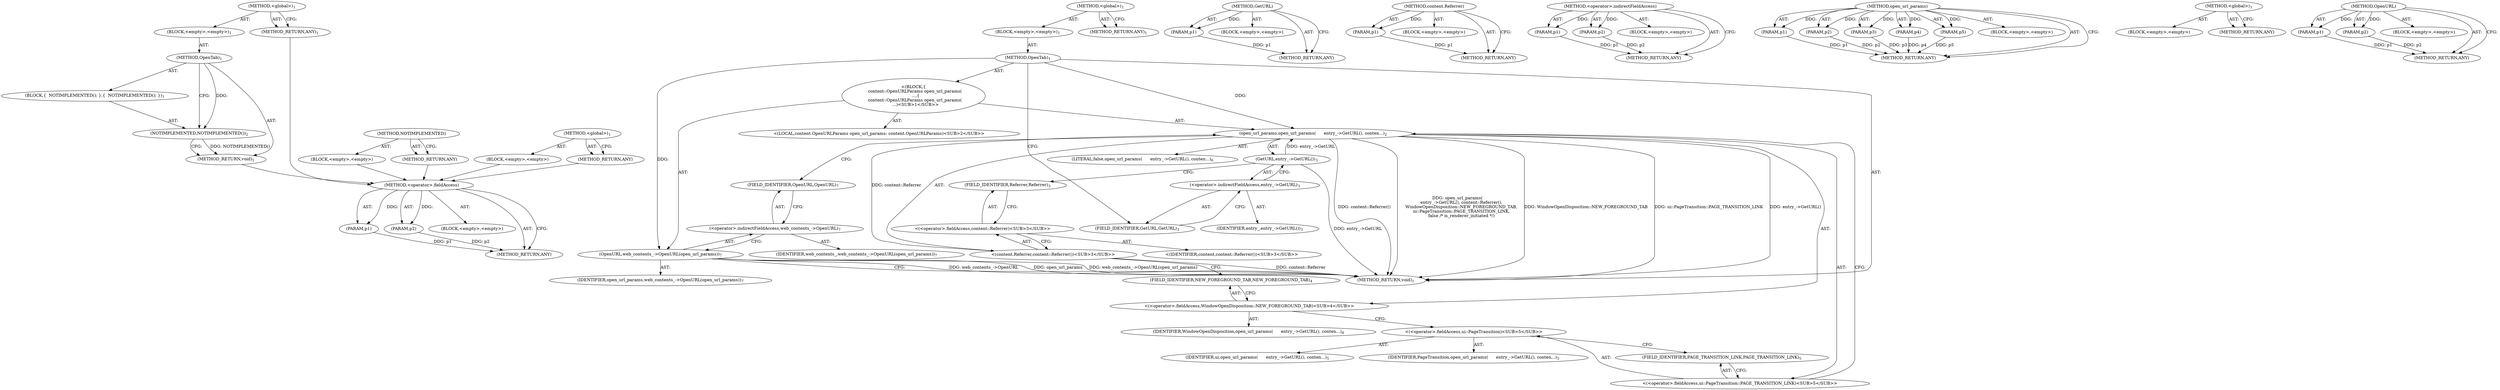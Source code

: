 digraph "OpenURL" {
vulnerable_6 [label=<(METHOD,&lt;global&gt;)<SUB>1</SUB>>];
vulnerable_7 [label=<(BLOCK,&lt;empty&gt;,&lt;empty&gt;)<SUB>1</SUB>>];
vulnerable_8 [label=<(METHOD,OpenTab)<SUB>1</SUB>>];
vulnerable_9 [label=<(BLOCK,{
  NOTIMPLEMENTED();
 },{
  NOTIMPLEMENTED();
 })<SUB>1</SUB>>];
vulnerable_10 [label=<(NOTIMPLEMENTED,NOTIMPLEMENTED())<SUB>2</SUB>>];
vulnerable_11 [label=<(METHOD_RETURN,void)<SUB>1</SUB>>];
vulnerable_13 [label=<(METHOD_RETURN,ANY)<SUB>1</SUB>>];
vulnerable_26 [label=<(METHOD,NOTIMPLEMENTED)>];
vulnerable_27 [label=<(BLOCK,&lt;empty&gt;,&lt;empty&gt;)>];
vulnerable_28 [label=<(METHOD_RETURN,ANY)>];
vulnerable_20 [label=<(METHOD,&lt;global&gt;)<SUB>1</SUB>>];
vulnerable_21 [label=<(BLOCK,&lt;empty&gt;,&lt;empty&gt;)>];
vulnerable_22 [label=<(METHOD_RETURN,ANY)>];
fixed_76 [label=<(METHOD,&lt;operator&gt;.fieldAccess)>];
fixed_77 [label=<(PARAM,p1)>];
fixed_78 [label=<(PARAM,p2)>];
fixed_79 [label=<(BLOCK,&lt;empty&gt;,&lt;empty&gt;)>];
fixed_80 [label=<(METHOD_RETURN,ANY)>];
fixed_6 [label=<(METHOD,&lt;global&gt;)<SUB>1</SUB>>];
fixed_7 [label=<(BLOCK,&lt;empty&gt;,&lt;empty&gt;)<SUB>1</SUB>>];
fixed_8 [label=<(METHOD,OpenTab)<SUB>1</SUB>>];
fixed_9 [label="<(BLOCK,{
  content::OpenURLParams open_url_params(
   ...,{
  content::OpenURLParams open_url_params(
   ...)<SUB>1</SUB>>"];
fixed_10 [label="<(LOCAL,content.OpenURLParams open_url_params: content.OpenURLParams)<SUB>2</SUB>>"];
fixed_11 [label=<(open_url_params,open_url_params(
      entry_-&gt;GetURL(), conten...)<SUB>2</SUB>>];
fixed_12 [label=<(GetURL,entry_-&gt;GetURL())<SUB>3</SUB>>];
fixed_13 [label=<(&lt;operator&gt;.indirectFieldAccess,entry_-&gt;GetURL)<SUB>3</SUB>>];
fixed_14 [label=<(IDENTIFIER,entry_,entry_-&gt;GetURL())<SUB>3</SUB>>];
fixed_15 [label=<(FIELD_IDENTIFIER,GetURL,GetURL)<SUB>3</SUB>>];
fixed_16 [label="<(content.Referrer,content::Referrer())<SUB>3</SUB>>"];
fixed_17 [label="<(&lt;operator&gt;.fieldAccess,content::Referrer)<SUB>3</SUB>>"];
fixed_18 [label="<(IDENTIFIER,content,content::Referrer())<SUB>3</SUB>>"];
fixed_19 [label=<(FIELD_IDENTIFIER,Referrer,Referrer)<SUB>3</SUB>>];
fixed_20 [label="<(&lt;operator&gt;.fieldAccess,WindowOpenDisposition::NEW_FOREGROUND_TAB)<SUB>4</SUB>>"];
fixed_21 [label=<(IDENTIFIER,WindowOpenDisposition,open_url_params(
      entry_-&gt;GetURL(), conten...)<SUB>4</SUB>>];
fixed_22 [label=<(FIELD_IDENTIFIER,NEW_FOREGROUND_TAB,NEW_FOREGROUND_TAB)<SUB>4</SUB>>];
fixed_23 [label="<(&lt;operator&gt;.fieldAccess,ui::PageTransition::PAGE_TRANSITION_LINK)<SUB>5</SUB>>"];
fixed_24 [label="<(&lt;operator&gt;.fieldAccess,ui::PageTransition)<SUB>5</SUB>>"];
fixed_25 [label=<(IDENTIFIER,ui,open_url_params(
      entry_-&gt;GetURL(), conten...)<SUB>5</SUB>>];
fixed_26 [label=<(IDENTIFIER,PageTransition,open_url_params(
      entry_-&gt;GetURL(), conten...)<SUB>5</SUB>>];
fixed_27 [label=<(FIELD_IDENTIFIER,PAGE_TRANSITION_LINK,PAGE_TRANSITION_LINK)<SUB>5</SUB>>];
fixed_28 [label=<(LITERAL,false,open_url_params(
      entry_-&gt;GetURL(), conten...)<SUB>6</SUB>>];
fixed_29 [label=<(OpenURL,web_contents_-&gt;OpenURL(open_url_params))<SUB>7</SUB>>];
fixed_30 [label=<(&lt;operator&gt;.indirectFieldAccess,web_contents_-&gt;OpenURL)<SUB>7</SUB>>];
fixed_31 [label=<(IDENTIFIER,web_contents_,web_contents_-&gt;OpenURL(open_url_params))<SUB>7</SUB>>];
fixed_32 [label=<(FIELD_IDENTIFIER,OpenURL,OpenURL)<SUB>7</SUB>>];
fixed_33 [label=<(IDENTIFIER,open_url_params,web_contents_-&gt;OpenURL(open_url_params))<SUB>7</SUB>>];
fixed_34 [label=<(METHOD_RETURN,void)<SUB>1</SUB>>];
fixed_36 [label=<(METHOD_RETURN,ANY)<SUB>1</SUB>>];
fixed_63 [label=<(METHOD,GetURL)>];
fixed_64 [label=<(PARAM,p1)>];
fixed_65 [label=<(BLOCK,&lt;empty&gt;,&lt;empty&gt;)>];
fixed_66 [label=<(METHOD_RETURN,ANY)>];
fixed_72 [label=<(METHOD,content.Referrer)>];
fixed_73 [label=<(PARAM,p1)>];
fixed_74 [label=<(BLOCK,&lt;empty&gt;,&lt;empty&gt;)>];
fixed_75 [label=<(METHOD_RETURN,ANY)>];
fixed_67 [label=<(METHOD,&lt;operator&gt;.indirectFieldAccess)>];
fixed_68 [label=<(PARAM,p1)>];
fixed_69 [label=<(PARAM,p2)>];
fixed_70 [label=<(BLOCK,&lt;empty&gt;,&lt;empty&gt;)>];
fixed_71 [label=<(METHOD_RETURN,ANY)>];
fixed_55 [label=<(METHOD,open_url_params)>];
fixed_56 [label=<(PARAM,p1)>];
fixed_57 [label=<(PARAM,p2)>];
fixed_58 [label=<(PARAM,p3)>];
fixed_59 [label=<(PARAM,p4)>];
fixed_60 [label=<(PARAM,p5)>];
fixed_61 [label=<(BLOCK,&lt;empty&gt;,&lt;empty&gt;)>];
fixed_62 [label=<(METHOD_RETURN,ANY)>];
fixed_49 [label=<(METHOD,&lt;global&gt;)<SUB>1</SUB>>];
fixed_50 [label=<(BLOCK,&lt;empty&gt;,&lt;empty&gt;)>];
fixed_51 [label=<(METHOD_RETURN,ANY)>];
fixed_81 [label=<(METHOD,OpenURL)>];
fixed_82 [label=<(PARAM,p1)>];
fixed_83 [label=<(PARAM,p2)>];
fixed_84 [label=<(BLOCK,&lt;empty&gt;,&lt;empty&gt;)>];
fixed_85 [label=<(METHOD_RETURN,ANY)>];
vulnerable_6 -> vulnerable_7  [key=0, label="AST: "];
vulnerable_6 -> vulnerable_13  [key=0, label="AST: "];
vulnerable_6 -> vulnerable_13  [key=1, label="CFG: "];
vulnerable_7 -> vulnerable_8  [key=0, label="AST: "];
vulnerable_8 -> vulnerable_9  [key=0, label="AST: "];
vulnerable_8 -> vulnerable_11  [key=0, label="AST: "];
vulnerable_8 -> vulnerable_10  [key=0, label="CFG: "];
vulnerable_8 -> vulnerable_10  [key=1, label="DDG: "];
vulnerable_9 -> vulnerable_10  [key=0, label="AST: "];
vulnerable_10 -> vulnerable_11  [key=0, label="CFG: "];
vulnerable_10 -> vulnerable_11  [key=1, label="DDG: NOTIMPLEMENTED()"];
vulnerable_11 -> fixed_76  [key=0];
vulnerable_13 -> fixed_76  [key=0];
vulnerable_26 -> vulnerable_27  [key=0, label="AST: "];
vulnerable_26 -> vulnerable_28  [key=0, label="AST: "];
vulnerable_26 -> vulnerable_28  [key=1, label="CFG: "];
vulnerable_27 -> fixed_76  [key=0];
vulnerable_28 -> fixed_76  [key=0];
vulnerable_20 -> vulnerable_21  [key=0, label="AST: "];
vulnerable_20 -> vulnerable_22  [key=0, label="AST: "];
vulnerable_20 -> vulnerable_22  [key=1, label="CFG: "];
vulnerable_21 -> fixed_76  [key=0];
vulnerable_22 -> fixed_76  [key=0];
fixed_76 -> fixed_77  [key=0, label="AST: "];
fixed_76 -> fixed_77  [key=1, label="DDG: "];
fixed_76 -> fixed_79  [key=0, label="AST: "];
fixed_76 -> fixed_78  [key=0, label="AST: "];
fixed_76 -> fixed_78  [key=1, label="DDG: "];
fixed_76 -> fixed_80  [key=0, label="AST: "];
fixed_76 -> fixed_80  [key=1, label="CFG: "];
fixed_77 -> fixed_80  [key=0, label="DDG: p1"];
fixed_78 -> fixed_80  [key=0, label="DDG: p2"];
fixed_6 -> fixed_7  [key=0, label="AST: "];
fixed_6 -> fixed_36  [key=0, label="AST: "];
fixed_6 -> fixed_36  [key=1, label="CFG: "];
fixed_7 -> fixed_8  [key=0, label="AST: "];
fixed_8 -> fixed_9  [key=0, label="AST: "];
fixed_8 -> fixed_34  [key=0, label="AST: "];
fixed_8 -> fixed_15  [key=0, label="CFG: "];
fixed_8 -> fixed_11  [key=0, label="DDG: "];
fixed_8 -> fixed_29  [key=0, label="DDG: "];
fixed_9 -> fixed_10  [key=0, label="AST: "];
fixed_9 -> fixed_11  [key=0, label="AST: "];
fixed_9 -> fixed_29  [key=0, label="AST: "];
fixed_11 -> fixed_12  [key=0, label="AST: "];
fixed_11 -> fixed_16  [key=0, label="AST: "];
fixed_11 -> fixed_20  [key=0, label="AST: "];
fixed_11 -> fixed_23  [key=0, label="AST: "];
fixed_11 -> fixed_28  [key=0, label="AST: "];
fixed_11 -> fixed_32  [key=0, label="CFG: "];
fixed_11 -> fixed_34  [key=0, label="DDG: entry_-&gt;GetURL()"];
fixed_11 -> fixed_34  [key=1, label="DDG: content::Referrer()"];
fixed_11 -> fixed_34  [key=2, label="DDG: WindowOpenDisposition::NEW_FOREGROUND_TAB"];
fixed_11 -> fixed_34  [key=3, label="DDG: ui::PageTransition::PAGE_TRANSITION_LINK"];
fixed_11 -> fixed_34  [key=4, label="DDG: open_url_params(
      entry_-&gt;GetURL(), content::Referrer(),
      WindowOpenDisposition::NEW_FOREGROUND_TAB,
      ui::PageTransition::PAGE_TRANSITION_LINK,
      false /* is_renderer_initiated */)"];
fixed_12 -> fixed_13  [key=0, label="AST: "];
fixed_12 -> fixed_19  [key=0, label="CFG: "];
fixed_12 -> fixed_34  [key=0, label="DDG: entry_-&gt;GetURL"];
fixed_12 -> fixed_11  [key=0, label="DDG: entry_-&gt;GetURL"];
fixed_13 -> fixed_14  [key=0, label="AST: "];
fixed_13 -> fixed_15  [key=0, label="AST: "];
fixed_13 -> fixed_12  [key=0, label="CFG: "];
fixed_15 -> fixed_13  [key=0, label="CFG: "];
fixed_16 -> fixed_17  [key=0, label="AST: "];
fixed_16 -> fixed_22  [key=0, label="CFG: "];
fixed_16 -> fixed_34  [key=0, label="DDG: content::Referrer"];
fixed_16 -> fixed_11  [key=0, label="DDG: content::Referrer"];
fixed_17 -> fixed_18  [key=0, label="AST: "];
fixed_17 -> fixed_19  [key=0, label="AST: "];
fixed_17 -> fixed_16  [key=0, label="CFG: "];
fixed_19 -> fixed_17  [key=0, label="CFG: "];
fixed_20 -> fixed_21  [key=0, label="AST: "];
fixed_20 -> fixed_22  [key=0, label="AST: "];
fixed_20 -> fixed_24  [key=0, label="CFG: "];
fixed_22 -> fixed_20  [key=0, label="CFG: "];
fixed_23 -> fixed_24  [key=0, label="AST: "];
fixed_23 -> fixed_27  [key=0, label="AST: "];
fixed_23 -> fixed_11  [key=0, label="CFG: "];
fixed_24 -> fixed_25  [key=0, label="AST: "];
fixed_24 -> fixed_26  [key=0, label="AST: "];
fixed_24 -> fixed_27  [key=0, label="CFG: "];
fixed_27 -> fixed_23  [key=0, label="CFG: "];
fixed_29 -> fixed_30  [key=0, label="AST: "];
fixed_29 -> fixed_33  [key=0, label="AST: "];
fixed_29 -> fixed_34  [key=0, label="CFG: "];
fixed_29 -> fixed_34  [key=1, label="DDG: web_contents_-&gt;OpenURL"];
fixed_29 -> fixed_34  [key=2, label="DDG: open_url_params"];
fixed_29 -> fixed_34  [key=3, label="DDG: web_contents_-&gt;OpenURL(open_url_params)"];
fixed_30 -> fixed_31  [key=0, label="AST: "];
fixed_30 -> fixed_32  [key=0, label="AST: "];
fixed_30 -> fixed_29  [key=0, label="CFG: "];
fixed_32 -> fixed_30  [key=0, label="CFG: "];
fixed_63 -> fixed_64  [key=0, label="AST: "];
fixed_63 -> fixed_64  [key=1, label="DDG: "];
fixed_63 -> fixed_65  [key=0, label="AST: "];
fixed_63 -> fixed_66  [key=0, label="AST: "];
fixed_63 -> fixed_66  [key=1, label="CFG: "];
fixed_64 -> fixed_66  [key=0, label="DDG: p1"];
fixed_72 -> fixed_73  [key=0, label="AST: "];
fixed_72 -> fixed_73  [key=1, label="DDG: "];
fixed_72 -> fixed_74  [key=0, label="AST: "];
fixed_72 -> fixed_75  [key=0, label="AST: "];
fixed_72 -> fixed_75  [key=1, label="CFG: "];
fixed_73 -> fixed_75  [key=0, label="DDG: p1"];
fixed_67 -> fixed_68  [key=0, label="AST: "];
fixed_67 -> fixed_68  [key=1, label="DDG: "];
fixed_67 -> fixed_70  [key=0, label="AST: "];
fixed_67 -> fixed_69  [key=0, label="AST: "];
fixed_67 -> fixed_69  [key=1, label="DDG: "];
fixed_67 -> fixed_71  [key=0, label="AST: "];
fixed_67 -> fixed_71  [key=1, label="CFG: "];
fixed_68 -> fixed_71  [key=0, label="DDG: p1"];
fixed_69 -> fixed_71  [key=0, label="DDG: p2"];
fixed_55 -> fixed_56  [key=0, label="AST: "];
fixed_55 -> fixed_56  [key=1, label="DDG: "];
fixed_55 -> fixed_61  [key=0, label="AST: "];
fixed_55 -> fixed_57  [key=0, label="AST: "];
fixed_55 -> fixed_57  [key=1, label="DDG: "];
fixed_55 -> fixed_62  [key=0, label="AST: "];
fixed_55 -> fixed_62  [key=1, label="CFG: "];
fixed_55 -> fixed_58  [key=0, label="AST: "];
fixed_55 -> fixed_58  [key=1, label="DDG: "];
fixed_55 -> fixed_59  [key=0, label="AST: "];
fixed_55 -> fixed_59  [key=1, label="DDG: "];
fixed_55 -> fixed_60  [key=0, label="AST: "];
fixed_55 -> fixed_60  [key=1, label="DDG: "];
fixed_56 -> fixed_62  [key=0, label="DDG: p1"];
fixed_57 -> fixed_62  [key=0, label="DDG: p2"];
fixed_58 -> fixed_62  [key=0, label="DDG: p3"];
fixed_59 -> fixed_62  [key=0, label="DDG: p4"];
fixed_60 -> fixed_62  [key=0, label="DDG: p5"];
fixed_49 -> fixed_50  [key=0, label="AST: "];
fixed_49 -> fixed_51  [key=0, label="AST: "];
fixed_49 -> fixed_51  [key=1, label="CFG: "];
fixed_81 -> fixed_82  [key=0, label="AST: "];
fixed_81 -> fixed_82  [key=1, label="DDG: "];
fixed_81 -> fixed_84  [key=0, label="AST: "];
fixed_81 -> fixed_83  [key=0, label="AST: "];
fixed_81 -> fixed_83  [key=1, label="DDG: "];
fixed_81 -> fixed_85  [key=0, label="AST: "];
fixed_81 -> fixed_85  [key=1, label="CFG: "];
fixed_82 -> fixed_85  [key=0, label="DDG: p1"];
fixed_83 -> fixed_85  [key=0, label="DDG: p2"];
}
